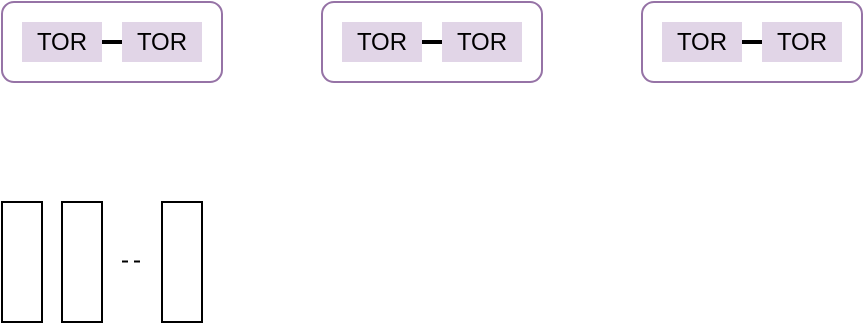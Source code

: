 <mxfile version="12.4.2" type="github" pages="1"><diagram id="Zf1moELY5aSaE2jxueNO" name="Page-1"><mxGraphModel dx="946" dy="547" grid="1" gridSize="10" guides="1" tooltips="1" connect="1" arrows="1" fold="1" page="1" pageScale="1" pageWidth="1100" pageHeight="850" math="0" shadow="0"><root><mxCell id="0"/><mxCell id="1" parent="0"/><mxCell id="LaCptTWRg6OUw0mQEfFn-7" value="" style="group" vertex="1" connectable="0" parent="1"><mxGeometry x="40" y="240" width="110" height="40" as="geometry"/></mxCell><mxCell id="LaCptTWRg6OUw0mQEfFn-5" value="" style="rounded=1;whiteSpace=wrap;html=1;fillColor=none;strokeColor=#9673a6;" vertex="1" parent="LaCptTWRg6OUw0mQEfFn-7"><mxGeometry width="110" height="40" as="geometry"/></mxCell><mxCell id="LaCptTWRg6OUw0mQEfFn-1" value="TOR" style="rounded=0;whiteSpace=wrap;html=1;fillColor=#e1d5e7;strokeColor=none;" vertex="1" parent="LaCptTWRg6OUw0mQEfFn-7"><mxGeometry x="10" y="10" width="40" height="20" as="geometry"/></mxCell><mxCell id="LaCptTWRg6OUw0mQEfFn-2" value="TOR" style="rounded=0;whiteSpace=wrap;html=1;fillColor=#e1d5e7;strokeColor=none;" vertex="1" parent="LaCptTWRg6OUw0mQEfFn-7"><mxGeometry x="60" y="10" width="40" height="20" as="geometry"/></mxCell><mxCell id="LaCptTWRg6OUw0mQEfFn-3" value="" style="endArrow=none;html=1;strokeWidth=2;entryX=0;entryY=0.5;entryDx=0;entryDy=0;exitX=1;exitY=0.5;exitDx=0;exitDy=0;" edge="1" parent="LaCptTWRg6OUw0mQEfFn-7" source="LaCptTWRg6OUw0mQEfFn-1" target="LaCptTWRg6OUw0mQEfFn-2"><mxGeometry width="50" height="50" relative="1" as="geometry"><mxPoint x="10" y="100" as="sourcePoint"/><mxPoint x="60" y="50" as="targetPoint"/></mxGeometry></mxCell><mxCell id="LaCptTWRg6OUw0mQEfFn-9" value="" style="group" vertex="1" connectable="0" parent="1"><mxGeometry x="200" y="240" width="110" height="40" as="geometry"/></mxCell><mxCell id="LaCptTWRg6OUw0mQEfFn-10" value="" style="rounded=1;whiteSpace=wrap;html=1;fillColor=none;strokeColor=#9673a6;" vertex="1" parent="LaCptTWRg6OUw0mQEfFn-9"><mxGeometry width="110" height="40" as="geometry"/></mxCell><mxCell id="LaCptTWRg6OUw0mQEfFn-11" value="TOR" style="rounded=0;whiteSpace=wrap;html=1;fillColor=#e1d5e7;strokeColor=none;" vertex="1" parent="LaCptTWRg6OUw0mQEfFn-9"><mxGeometry x="10" y="10" width="40" height="20" as="geometry"/></mxCell><mxCell id="LaCptTWRg6OUw0mQEfFn-12" value="TOR" style="rounded=0;whiteSpace=wrap;html=1;fillColor=#e1d5e7;strokeColor=none;" vertex="1" parent="LaCptTWRg6OUw0mQEfFn-9"><mxGeometry x="60" y="10" width="40" height="20" as="geometry"/></mxCell><mxCell id="LaCptTWRg6OUw0mQEfFn-13" value="" style="endArrow=none;html=1;strokeWidth=2;entryX=0;entryY=0.5;entryDx=0;entryDy=0;exitX=1;exitY=0.5;exitDx=0;exitDy=0;" edge="1" parent="LaCptTWRg6OUw0mQEfFn-9" source="LaCptTWRg6OUw0mQEfFn-11" target="LaCptTWRg6OUw0mQEfFn-12"><mxGeometry width="50" height="50" relative="1" as="geometry"><mxPoint x="10" y="100" as="sourcePoint"/><mxPoint x="60" y="50" as="targetPoint"/></mxGeometry></mxCell><mxCell id="LaCptTWRg6OUw0mQEfFn-14" value="" style="group" vertex="1" connectable="0" parent="1"><mxGeometry x="360" y="240" width="110" height="40" as="geometry"/></mxCell><mxCell id="LaCptTWRg6OUw0mQEfFn-15" value="" style="rounded=1;whiteSpace=wrap;html=1;fillColor=none;strokeColor=#9673a6;" vertex="1" parent="LaCptTWRg6OUw0mQEfFn-14"><mxGeometry width="110" height="40" as="geometry"/></mxCell><mxCell id="LaCptTWRg6OUw0mQEfFn-16" value="TOR" style="rounded=0;whiteSpace=wrap;html=1;fillColor=#e1d5e7;strokeColor=none;" vertex="1" parent="LaCptTWRg6OUw0mQEfFn-14"><mxGeometry x="10" y="10" width="40" height="20" as="geometry"/></mxCell><mxCell id="LaCptTWRg6OUw0mQEfFn-17" value="TOR" style="rounded=0;whiteSpace=wrap;html=1;fillColor=#e1d5e7;strokeColor=none;" vertex="1" parent="LaCptTWRg6OUw0mQEfFn-14"><mxGeometry x="60" y="10" width="40" height="20" as="geometry"/></mxCell><mxCell id="LaCptTWRg6OUw0mQEfFn-18" value="" style="endArrow=none;html=1;strokeWidth=2;entryX=0;entryY=0.5;entryDx=0;entryDy=0;exitX=1;exitY=0.5;exitDx=0;exitDy=0;" edge="1" parent="LaCptTWRg6OUw0mQEfFn-14" source="LaCptTWRg6OUw0mQEfFn-16" target="LaCptTWRg6OUw0mQEfFn-17"><mxGeometry width="50" height="50" relative="1" as="geometry"><mxPoint x="10" y="100" as="sourcePoint"/><mxPoint x="60" y="50" as="targetPoint"/></mxGeometry></mxCell><mxCell id="LaCptTWRg6OUw0mQEfFn-19" value="" style="rounded=0;whiteSpace=wrap;html=1;fillColor=none;" vertex="1" parent="1"><mxGeometry x="40" y="340" width="20" height="60" as="geometry"/></mxCell><mxCell id="LaCptTWRg6OUw0mQEfFn-21" value="" style="rounded=0;whiteSpace=wrap;html=1;fillColor=none;" vertex="1" parent="1"><mxGeometry x="70" y="340" width="20" height="60" as="geometry"/></mxCell><mxCell id="LaCptTWRg6OUw0mQEfFn-22" value="" style="rounded=0;whiteSpace=wrap;html=1;fillColor=none;" vertex="1" parent="1"><mxGeometry x="120" y="340" width="20" height="60" as="geometry"/></mxCell><mxCell id="LaCptTWRg6OUw0mQEfFn-23" value="" style="endArrow=none;dashed=1;html=1;strokeWidth=1;" edge="1" parent="1"><mxGeometry width="50" height="50" relative="1" as="geometry"><mxPoint x="100" y="369.76" as="sourcePoint"/><mxPoint x="110" y="369.76" as="targetPoint"/></mxGeometry></mxCell></root></mxGraphModel></diagram></mxfile>